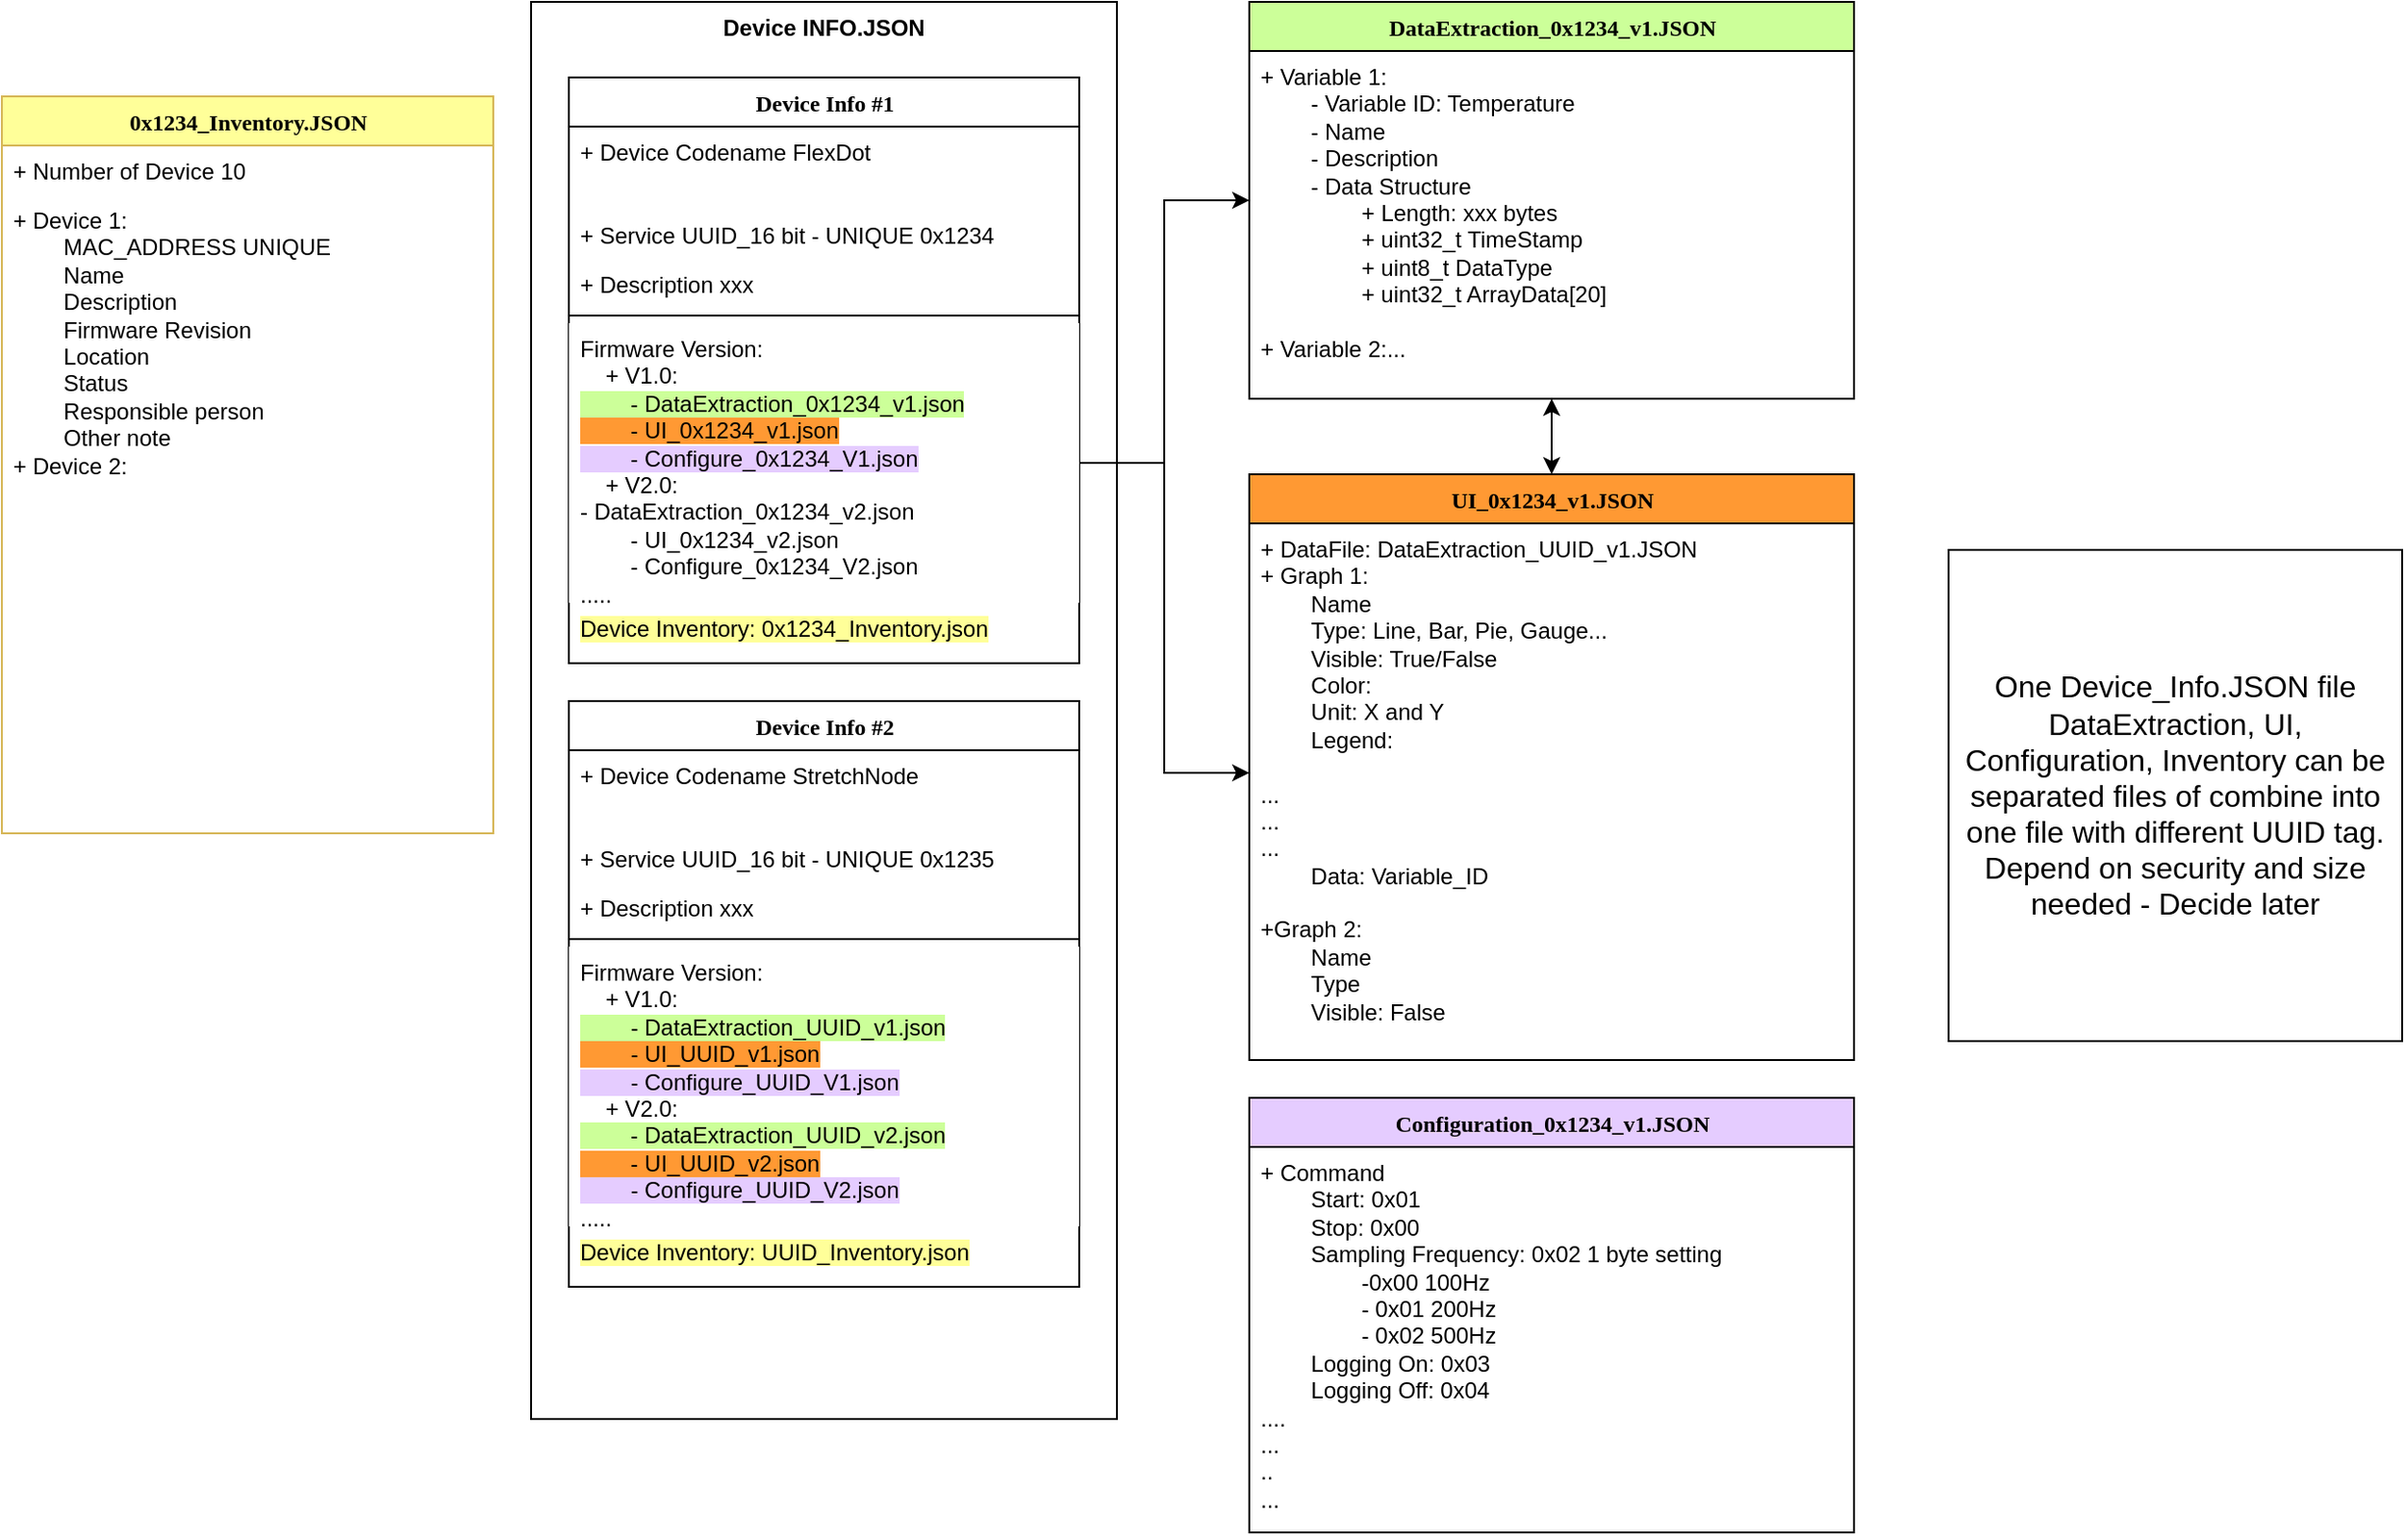 <mxfile version="22.0.6" type="github">
  <diagram name="Page-1" id="9f46799a-70d6-7492-0946-bef42562c5a5">
    <mxGraphModel dx="2534" dy="884" grid="1" gridSize="10" guides="1" tooltips="1" connect="1" arrows="1" fold="1" page="1" pageScale="1" pageWidth="1100" pageHeight="850" background="none" math="0" shadow="0">
      <root>
        <mxCell id="0" />
        <mxCell id="1" parent="0" />
        <mxCell id="KbEa9tPXZEODJ8__puC2-1" value="Device INFO.JSON" style="rounded=0;whiteSpace=wrap;html=1;fillColor=none;verticalAlign=top;fontStyle=1" vertex="1" parent="1">
          <mxGeometry x="20" y="20" width="310" height="750" as="geometry" />
        </mxCell>
        <mxCell id="8NWCVkhZBtBibmG_ez0Z-12" style="edgeStyle=orthogonalEdgeStyle;rounded=0;orthogonalLoop=1;jettySize=auto;html=1;exitX=0.5;exitY=1;exitDx=0;exitDy=0;" parent="1" source="78961159f06e98e8-17" edge="1">
          <mxGeometry relative="1" as="geometry">
            <mxPoint x="175" y="340" as="targetPoint" />
          </mxGeometry>
        </mxCell>
        <mxCell id="78961159f06e98e8-17" value="Device Info #1" style="swimlane;html=1;fontStyle=1;align=center;verticalAlign=top;childLayout=stackLayout;horizontal=1;startSize=26;horizontalStack=0;resizeParent=1;resizeLast=0;collapsible=1;marginBottom=0;swimlaneFillColor=#ffffff;rounded=0;shadow=0;comic=0;labelBackgroundColor=none;strokeWidth=1;fillColor=none;fontFamily=Verdana;fontSize=12" parent="1" vertex="1">
          <mxGeometry x="40" y="60" width="270" height="310" as="geometry" />
        </mxCell>
        <mxCell id="78961159f06e98e8-21" value="+ Device Codename FlexDot&lt;br&gt;" style="text;html=1;strokeColor=none;fillColor=none;align=left;verticalAlign=top;spacingLeft=4;spacingRight=4;whiteSpace=wrap;overflow=hidden;rotatable=0;points=[[0,0.5],[1,0.5]];portConstraint=eastwest;" parent="78961159f06e98e8-17" vertex="1">
          <mxGeometry y="26" width="270" height="44" as="geometry" />
        </mxCell>
        <mxCell id="78961159f06e98e8-23" value="+ Service UUID_16 bit - UNIQUE 0x1234" style="text;html=1;strokeColor=none;fillColor=none;align=left;verticalAlign=top;spacingLeft=4;spacingRight=4;whiteSpace=wrap;overflow=hidden;rotatable=0;points=[[0,0.5],[1,0.5]];portConstraint=eastwest;" parent="78961159f06e98e8-17" vertex="1">
          <mxGeometry y="70" width="270" height="26" as="geometry" />
        </mxCell>
        <mxCell id="78961159f06e98e8-25" value="+ Description xxx" style="text;html=1;strokeColor=none;fillColor=none;align=left;verticalAlign=top;spacingLeft=4;spacingRight=4;whiteSpace=wrap;overflow=hidden;rotatable=0;points=[[0,0.5],[1,0.5]];portConstraint=eastwest;" parent="78961159f06e98e8-17" vertex="1">
          <mxGeometry y="96" width="270" height="26" as="geometry" />
        </mxCell>
        <mxCell id="78961159f06e98e8-19" value="" style="line;html=1;strokeWidth=1;fillColor=none;align=left;verticalAlign=middle;spacingTop=-1;spacingLeft=3;spacingRight=3;rotatable=0;labelPosition=right;points=[];portConstraint=eastwest;" parent="78961159f06e98e8-17" vertex="1">
          <mxGeometry y="122" width="270" height="8" as="geometry" />
        </mxCell>
        <mxCell id="78961159f06e98e8-20" value="&lt;div&gt;Firmware Version:&lt;/div&gt;&lt;div&gt;&amp;nbsp; &amp;nbsp; + V1.0:&lt;/div&gt;&lt;div&gt;&lt;span style=&quot;background-color: rgb(204, 255, 153);&quot;&gt;&amp;nbsp; &amp;nbsp; &amp;nbsp; &amp;nbsp; - DataExtraction_0x1234_v1.json&lt;/span&gt;&lt;/div&gt;&lt;div&gt;&lt;span style=&quot;background-color: rgb(255, 153, 51);&quot;&gt;&amp;nbsp; &amp;nbsp; &amp;nbsp; &amp;nbsp; - UI_0x1234_v1.json&lt;/span&gt;&lt;/div&gt;&lt;div&gt;&lt;span style=&quot;background-color: rgb(229, 204, 255);&quot;&gt;&amp;nbsp; &amp;nbsp; &amp;nbsp; &amp;nbsp; - Configure_0x1234_V1.json&lt;/span&gt;&lt;/div&gt;&lt;div&gt;&amp;nbsp; &amp;nbsp; + V2.0:&amp;nbsp;&lt;/div&gt;&lt;div&gt;- DataExtraction_0x1234_v2.json&lt;span style=&quot;&quot;&gt;&lt;/span&gt;&lt;/div&gt;&lt;div&gt;&amp;nbsp; &amp;nbsp; &amp;nbsp; &amp;nbsp; - UI_0x1234_v2.json&lt;/div&gt;&lt;div&gt;&amp;nbsp; &amp;nbsp; &amp;nbsp; &amp;nbsp; - Configure_0x1234_V2.json&lt;/div&gt;&lt;div&gt;.....&lt;/div&gt;" style="text;html=1;strokeColor=none;fillColor=default;align=left;verticalAlign=top;spacingLeft=4;spacingRight=4;whiteSpace=wrap;overflow=hidden;rotatable=0;points=[[0,0.5],[1,0.5]];portConstraint=eastwest;" parent="78961159f06e98e8-17" vertex="1">
          <mxGeometry y="130" width="270" height="148" as="geometry" />
        </mxCell>
        <mxCell id="8NWCVkhZBtBibmG_ez0Z-2" value="&lt;span style=&quot;background-color: rgb(255, 255, 153);&quot;&gt;Device Inventory: 0x1234_Inventory.json&lt;/span&gt;" style="text;html=1;strokeColor=none;fillColor=none;align=left;verticalAlign=top;spacingLeft=4;spacingRight=4;whiteSpace=wrap;overflow=hidden;rotatable=0;points=[[0,0.5],[1,0.5]];portConstraint=eastwest;" parent="78961159f06e98e8-17" vertex="1">
          <mxGeometry y="278" width="270" height="32" as="geometry" />
        </mxCell>
        <mxCell id="8NWCVkhZBtBibmG_ez0Z-10" style="edgeStyle=orthogonalEdgeStyle;rounded=0;orthogonalLoop=1;jettySize=auto;html=1;entryX=0.5;entryY=0;entryDx=0;entryDy=0;startArrow=classic;startFill=1;" parent="1" source="78961159f06e98e8-30" target="8NWCVkhZBtBibmG_ez0Z-4" edge="1">
          <mxGeometry relative="1" as="geometry" />
        </mxCell>
        <mxCell id="78961159f06e98e8-30" value="DataExtraction_0x1234_v1.JSON" style="swimlane;html=1;fontStyle=1;align=center;verticalAlign=top;childLayout=stackLayout;horizontal=1;startSize=26;horizontalStack=0;resizeParent=1;resizeLast=0;collapsible=1;marginBottom=0;swimlaneFillColor=#ffffff;rounded=0;shadow=0;comic=0;labelBackgroundColor=none;strokeWidth=1;fillColor=#CCFF99;fontFamily=Verdana;fontSize=12" parent="1" vertex="1">
          <mxGeometry x="400" y="20" width="320" height="210" as="geometry" />
        </mxCell>
        <mxCell id="78961159f06e98e8-31" value="+ Variable 1:&amp;nbsp;&lt;br&gt;&lt;span style=&quot;white-space: pre;&quot;&gt;&#x9;&lt;/span&gt;- Variable ID: Temperature&lt;br&gt;&lt;span style=&quot;white-space: pre;&quot;&gt;&#x9;&lt;/span&gt;- Name&lt;br&gt;&lt;span style=&quot;white-space: pre;&quot;&gt;&#x9;&lt;/span&gt;- Description&lt;br&gt;&lt;span style=&quot;white-space: pre;&quot;&gt;&#x9;&lt;/span&gt;- Data Structure&lt;br&gt;&lt;span style=&quot;white-space: pre;&quot;&gt;&#x9;&lt;span style=&quot;white-space: pre;&quot;&gt;&#x9;&lt;/span&gt;+&lt;/span&gt;&amp;nbsp;Length: xxx bytes&lt;br&gt;&lt;span style=&quot;white-space: pre;&quot;&gt;&#x9;&lt;/span&gt;&lt;span style=&quot;white-space: pre;&quot;&gt;&#x9;&lt;/span&gt;+ uint32_t TimeStamp&lt;br&gt;&lt;span style=&quot;white-space: pre;&quot;&gt;&#x9;&lt;/span&gt;&lt;span style=&quot;white-space: pre;&quot;&gt;&#x9;&lt;/span&gt;+ uint8_t DataType&lt;br&gt;&lt;span style=&quot;white-space: pre;&quot;&gt;&#x9;&lt;/span&gt;&lt;span style=&quot;white-space: pre;&quot;&gt;&#x9;&lt;/span&gt;+ uint32_t ArrayData[20]&lt;br&gt;&lt;br&gt;+ Variable 2:..." style="text;html=1;strokeColor=none;fillColor=none;align=left;verticalAlign=top;spacingLeft=4;spacingRight=4;whiteSpace=wrap;overflow=hidden;rotatable=0;points=[[0,0.5],[1,0.5]];portConstraint=eastwest;" parent="78961159f06e98e8-30" vertex="1">
          <mxGeometry y="26" width="320" height="184" as="geometry" />
        </mxCell>
        <mxCell id="78961159f06e98e8-56" value="0x1234_Inventory.JSON" style="swimlane;html=1;fontStyle=1;align=center;verticalAlign=top;childLayout=stackLayout;horizontal=1;startSize=26;horizontalStack=0;resizeParent=1;resizeLast=0;collapsible=1;marginBottom=0;swimlaneFillColor=#ffffff;rounded=0;shadow=0;comic=0;labelBackgroundColor=none;strokeWidth=1;fillColor=#FFFF99;fontFamily=Verdana;fontSize=12;strokeColor=#d6b656;" parent="1" vertex="1">
          <mxGeometry x="-260" y="70" width="260" height="390" as="geometry" />
        </mxCell>
        <mxCell id="78961159f06e98e8-57" value="+ Number of Device 10" style="text;html=1;strokeColor=none;fillColor=none;align=left;verticalAlign=top;spacingLeft=4;spacingRight=4;whiteSpace=wrap;overflow=hidden;rotatable=0;points=[[0,0.5],[1,0.5]];portConstraint=eastwest;" parent="78961159f06e98e8-56" vertex="1">
          <mxGeometry y="26" width="260" height="26" as="geometry" />
        </mxCell>
        <mxCell id="78961159f06e98e8-58" value="+ Device 1:&lt;br&gt;&lt;span style=&quot;white-space: pre;&quot;&gt;&#x9;&lt;/span&gt;MAC_ADDRESS UNIQUE&lt;br&gt;&lt;span style=&quot;white-space: pre;&quot;&gt;&#x9;&lt;/span&gt;Name&lt;br&gt;&lt;span style=&quot;white-space: pre;&quot;&gt;&#x9;&lt;/span&gt;Description&lt;br&gt;&lt;span style=&quot;white-space: pre;&quot;&gt;&#x9;&lt;/span&gt;Firmware Revision&lt;br&gt;&lt;span style=&quot;white-space: pre;&quot;&gt;&#x9;&lt;/span&gt;Location&lt;br&gt;&lt;span style=&quot;white-space: pre;&quot;&gt;&#x9;&lt;/span&gt;Status&lt;br&gt;&lt;span style=&quot;white-space: pre;&quot;&gt;&#x9;&lt;/span&gt;Responsible person&lt;br&gt;&lt;span style=&quot;white-space: pre;&quot;&gt;&#x9;&lt;/span&gt;Other note&lt;br&gt;+ Device 2:&lt;br&gt;...." style="text;html=1;strokeColor=none;fillColor=none;align=left;verticalAlign=top;spacingLeft=4;spacingRight=4;whiteSpace=wrap;overflow=hidden;rotatable=0;points=[[0,0.5],[1,0.5]];portConstraint=eastwest;" parent="78961159f06e98e8-56" vertex="1">
          <mxGeometry y="52" width="260" height="148" as="geometry" />
        </mxCell>
        <mxCell id="78961159f06e98e8-130" style="edgeStyle=elbowEdgeStyle;html=1;labelBackgroundColor=none;startFill=0;startSize=8;endArrow=diamondThin;endFill=0;endSize=16;fontFamily=Verdana;fontSize=12;elbow=vertical;" parent="1" edge="1">
          <mxGeometry relative="1" as="geometry">
            <mxPoint x="550" y="617" as="sourcePoint" />
            <mxPoint x="520" y="617" as="targetPoint" />
          </mxGeometry>
        </mxCell>
        <mxCell id="8NWCVkhZBtBibmG_ez0Z-3" value="" style="edgeStyle=orthogonalEdgeStyle;rounded=0;orthogonalLoop=1;jettySize=auto;html=1;entryX=0;entryY=0.5;entryDx=0;entryDy=0;" parent="1" source="78961159f06e98e8-20" target="78961159f06e98e8-30" edge="1">
          <mxGeometry relative="1" as="geometry">
            <mxPoint x="800" y="171" as="targetPoint" />
          </mxGeometry>
        </mxCell>
        <mxCell id="8NWCVkhZBtBibmG_ez0Z-4" value="UI_0x1234_v1.JSON" style="swimlane;html=1;fontStyle=1;align=center;verticalAlign=top;childLayout=stackLayout;horizontal=1;startSize=26;horizontalStack=0;resizeParent=1;resizeLast=0;collapsible=1;marginBottom=0;swimlaneFillColor=#ffffff;rounded=0;shadow=0;comic=0;labelBackgroundColor=none;strokeWidth=1;fillColor=#FF9933;fontFamily=Verdana;fontSize=12" parent="1" vertex="1">
          <mxGeometry x="400" y="270" width="320" height="310" as="geometry" />
        </mxCell>
        <mxCell id="8NWCVkhZBtBibmG_ez0Z-5" value="+ DataFile: DataExtraction_UUID_v1.JSON&lt;br&gt;+ Graph 1:&lt;br&gt;&lt;span style=&quot;white-space: pre;&quot;&gt;&#x9;&lt;/span&gt;Name&lt;br&gt;&lt;span style=&quot;white-space: pre;&quot;&gt;&#x9;&lt;/span&gt;Type: Line, Bar, Pie, Gauge...&lt;br&gt;&lt;span style=&quot;white-space: pre;&quot;&gt;&#x9;&lt;/span&gt;Visible: True/False&lt;br&gt;&lt;span style=&quot;white-space: pre;&quot;&gt;&#x9;&lt;/span&gt;Color:&lt;br&gt;&lt;span style=&quot;white-space: pre;&quot;&gt;&#x9;&lt;/span&gt;Unit: X and Y&lt;br&gt;&lt;span style=&quot;white-space: pre;&quot;&gt;&#x9;&lt;/span&gt;Legend:&lt;br&gt;&lt;br&gt;...&lt;br&gt;...&lt;br&gt;...&lt;br&gt;&lt;span style=&quot;white-space: pre;&quot;&gt;&#x9;&lt;/span&gt;Data: Variable_ID&lt;br&gt;&lt;span style=&quot;white-space: pre;&quot;&gt;&#x9;&lt;/span&gt;&lt;br&gt;+Graph 2:&lt;br&gt;&lt;span style=&quot;white-space: pre;&quot;&gt;&#x9;&lt;/span&gt;Name&lt;br&gt;&lt;span style=&quot;white-space: pre;&quot;&gt;&#x9;&lt;/span&gt;Type&lt;br&gt;&lt;span style=&quot;white-space: pre;&quot;&gt;&#x9;&lt;/span&gt;Visible: False&lt;br&gt;&lt;span style=&quot;white-space: pre;&quot;&gt;&#x9;&lt;/span&gt;Data: Variable_ID" style="text;html=1;strokeColor=none;fillColor=none;align=left;verticalAlign=top;spacingLeft=4;spacingRight=4;whiteSpace=wrap;overflow=hidden;rotatable=0;points=[[0,0.5],[1,0.5]];portConstraint=eastwest;" parent="8NWCVkhZBtBibmG_ez0Z-4" vertex="1">
          <mxGeometry y="26" width="320" height="264" as="geometry" />
        </mxCell>
        <mxCell id="8NWCVkhZBtBibmG_ez0Z-6" style="edgeStyle=orthogonalEdgeStyle;rounded=0;orthogonalLoop=1;jettySize=auto;html=1;exitX=1;exitY=0.5;exitDx=0;exitDy=0;entryX=0;entryY=0.5;entryDx=0;entryDy=0;" parent="1" source="78961159f06e98e8-20" target="8NWCVkhZBtBibmG_ez0Z-5" edge="1">
          <mxGeometry relative="1" as="geometry" />
        </mxCell>
        <mxCell id="8NWCVkhZBtBibmG_ez0Z-7" value="Configuration_0x1234_v1.JSON" style="swimlane;html=1;fontStyle=1;align=center;verticalAlign=top;childLayout=stackLayout;horizontal=1;startSize=26;horizontalStack=0;resizeParent=1;resizeLast=0;collapsible=1;marginBottom=0;swimlaneFillColor=#ffffff;rounded=0;shadow=0;comic=0;labelBackgroundColor=none;strokeWidth=1;fillColor=#E5CCFF;fontFamily=Verdana;fontSize=12" parent="1" vertex="1">
          <mxGeometry x="400" y="600" width="320" height="230" as="geometry" />
        </mxCell>
        <mxCell id="8NWCVkhZBtBibmG_ez0Z-8" value="+ Command&lt;br&gt;&lt;span style=&quot;white-space: pre;&quot;&gt;&#x9;&lt;/span&gt;Start: 0x01&lt;br&gt;&lt;span style=&quot;white-space: pre;&quot;&gt;&#x9;&lt;/span&gt;Stop: 0x00&lt;br&gt;&lt;span style=&quot;white-space: pre;&quot;&gt;&#x9;&lt;/span&gt;Sampling Frequency: 0x02 1 byte setting&lt;br&gt;&lt;span style=&quot;white-space: pre;&quot;&gt;&#x9;&lt;/span&gt;&lt;span style=&quot;white-space: pre;&quot;&gt;&#x9;&lt;/span&gt;-0x00 100Hz&lt;br&gt;&lt;span style=&quot;white-space: pre;&quot;&gt;&#x9;&lt;/span&gt;&lt;span style=&quot;white-space: pre;&quot;&gt;&#x9;&lt;/span&gt;- 0x01 200Hz&lt;br&gt;&lt;span style=&quot;white-space: pre;&quot;&gt;&#x9;&lt;/span&gt;&lt;span style=&quot;white-space: pre;&quot;&gt;&#x9;&lt;/span&gt;- 0x02 500Hz&lt;br&gt;&lt;span style=&quot;white-space: pre;&quot;&gt;&#x9;&lt;/span&gt;Logging On: 0x03&lt;br&gt;&lt;span style=&quot;white-space: pre;&quot;&gt;&#x9;&lt;/span&gt;Logging Off: 0x04&lt;br&gt;....&lt;br&gt;...&lt;br&gt;..&lt;br&gt;..." style="text;html=1;strokeColor=none;fillColor=none;align=left;verticalAlign=top;spacingLeft=4;spacingRight=4;whiteSpace=wrap;overflow=hidden;rotatable=0;points=[[0,0.5],[1,0.5]];portConstraint=eastwest;" parent="8NWCVkhZBtBibmG_ez0Z-7" vertex="1">
          <mxGeometry y="26" width="320" height="204" as="geometry" />
        </mxCell>
        <mxCell id="KbEa9tPXZEODJ8__puC2-2" value="Device Info #2" style="swimlane;html=1;fontStyle=1;align=center;verticalAlign=top;childLayout=stackLayout;horizontal=1;startSize=26;horizontalStack=0;resizeParent=1;resizeLast=0;collapsible=1;marginBottom=0;swimlaneFillColor=#ffffff;rounded=0;shadow=0;comic=0;labelBackgroundColor=none;strokeWidth=1;fillColor=none;fontFamily=Verdana;fontSize=12" vertex="1" parent="1">
          <mxGeometry x="40" y="390" width="270" height="310" as="geometry" />
        </mxCell>
        <mxCell id="KbEa9tPXZEODJ8__puC2-3" value="+ Device Codename StretchNode&lt;br&gt;" style="text;html=1;strokeColor=none;fillColor=none;align=left;verticalAlign=top;spacingLeft=4;spacingRight=4;whiteSpace=wrap;overflow=hidden;rotatable=0;points=[[0,0.5],[1,0.5]];portConstraint=eastwest;" vertex="1" parent="KbEa9tPXZEODJ8__puC2-2">
          <mxGeometry y="26" width="270" height="44" as="geometry" />
        </mxCell>
        <mxCell id="KbEa9tPXZEODJ8__puC2-4" value="+ Service UUID_16 bit - UNIQUE 0x1235" style="text;html=1;strokeColor=none;fillColor=none;align=left;verticalAlign=top;spacingLeft=4;spacingRight=4;whiteSpace=wrap;overflow=hidden;rotatable=0;points=[[0,0.5],[1,0.5]];portConstraint=eastwest;" vertex="1" parent="KbEa9tPXZEODJ8__puC2-2">
          <mxGeometry y="70" width="270" height="26" as="geometry" />
        </mxCell>
        <mxCell id="KbEa9tPXZEODJ8__puC2-5" value="+ Description xxx" style="text;html=1;strokeColor=none;fillColor=none;align=left;verticalAlign=top;spacingLeft=4;spacingRight=4;whiteSpace=wrap;overflow=hidden;rotatable=0;points=[[0,0.5],[1,0.5]];portConstraint=eastwest;" vertex="1" parent="KbEa9tPXZEODJ8__puC2-2">
          <mxGeometry y="96" width="270" height="26" as="geometry" />
        </mxCell>
        <mxCell id="KbEa9tPXZEODJ8__puC2-6" value="" style="line;html=1;strokeWidth=1;fillColor=none;align=left;verticalAlign=middle;spacingTop=-1;spacingLeft=3;spacingRight=3;rotatable=0;labelPosition=right;points=[];portConstraint=eastwest;" vertex="1" parent="KbEa9tPXZEODJ8__puC2-2">
          <mxGeometry y="122" width="270" height="8" as="geometry" />
        </mxCell>
        <mxCell id="KbEa9tPXZEODJ8__puC2-7" value="Firmware Version:&lt;br&gt;&lt;span style=&quot;&quot;&gt;&lt;span style=&quot;white-space: pre;&quot;&gt;&amp;nbsp;&amp;nbsp;&amp;nbsp;&amp;nbsp;&lt;/span&gt;&lt;/span&gt;+ V1.0: &lt;br&gt;&lt;span style=&quot;background-color: rgb(204, 255, 153);&quot;&gt;&lt;span style=&quot;&quot;&gt;&lt;span style=&quot;white-space: pre;&quot;&gt;&amp;nbsp;&amp;nbsp;&amp;nbsp;&amp;nbsp;&lt;/span&gt;&lt;/span&gt;&lt;span style=&quot;&quot;&gt;&lt;span style=&quot;white-space: pre;&quot;&gt;&amp;nbsp;&amp;nbsp;&amp;nbsp;&amp;nbsp;&lt;/span&gt;&lt;/span&gt;- DataExtraction_UUID_v1.json&lt;br&gt;&lt;/span&gt;&lt;span style=&quot;background-color: rgb(255, 153, 51);&quot;&gt;&lt;span style=&quot;&quot;&gt;&lt;span style=&quot;white-space: pre;&quot;&gt;&amp;nbsp;&amp;nbsp;&amp;nbsp;&amp;nbsp;&lt;/span&gt;&lt;/span&gt;&lt;span style=&quot;&quot;&gt;&lt;span style=&quot;white-space: pre;&quot;&gt;&amp;nbsp;&amp;nbsp;&amp;nbsp;&amp;nbsp;&lt;/span&gt;&lt;/span&gt;- UI_UUID_v1.json&lt;br&gt;&lt;/span&gt;&lt;span style=&quot;background-color: rgb(229, 204, 255);&quot;&gt;&lt;span style=&quot;white-space: pre;&quot;&gt;&amp;nbsp;&amp;nbsp;&amp;nbsp;&amp;nbsp;&lt;/span&gt;&lt;span style=&quot;white-space: pre;&quot;&gt;&amp;nbsp;&amp;nbsp;&amp;nbsp;&amp;nbsp;&lt;/span&gt;- Configure_UUID_V1.json&lt;br&gt;&lt;/span&gt;&lt;span style=&quot;&quot;&gt;&lt;span style=&quot;white-space: pre;&quot;&gt;&amp;nbsp;&amp;nbsp;&amp;nbsp;&amp;nbsp;&lt;/span&gt;&lt;/span&gt;+ V2.0:&amp;nbsp;&lt;br style=&quot;border-color: var(--border-color);&quot;&gt;&#x9;&lt;span style=&quot;background-color: rgb(204, 255, 153);&quot;&gt;&lt;span style=&quot;border-color: var(--border-color);&quot;&gt;&lt;span style=&quot;white-space: pre;&quot;&gt;&lt;span style=&quot;white-space: pre;&quot;&gt;&#x9;&lt;/span&gt;&lt;/span&gt;&lt;/span&gt;- DataExtraction_UUID_v2.json&lt;br style=&quot;border-color: var(--border-color);&quot;&gt;&lt;/span&gt;&lt;span style=&quot;background-color: rgb(255, 153, 51);&quot;&gt;&lt;span style=&quot;border-color: var(--border-color);&quot;&gt;&lt;span style=&quot;white-space: pre;&quot;&gt;&amp;nbsp;&amp;nbsp;&amp;nbsp;&amp;nbsp;&lt;/span&gt;&lt;/span&gt;&lt;span style=&quot;border-color: var(--border-color);&quot;&gt;&lt;span style=&quot;white-space: pre;&quot;&gt;&amp;nbsp;&amp;nbsp;&amp;nbsp;&amp;nbsp;-&lt;/span&gt;&lt;/span&gt;&amp;nbsp;UI_UUID_v2.json&lt;br style=&quot;border-color: var(--border-color);&quot;&gt;&lt;/span&gt;&lt;span style=&quot;background-color: rgb(229, 204, 255);&quot;&gt;&lt;span style=&quot;border-color: var(--border-color);&quot;&gt;&lt;span style=&quot;white-space: pre;&quot;&gt;&amp;nbsp;&amp;nbsp;&amp;nbsp;&amp;nbsp;&lt;/span&gt;&lt;/span&gt;&lt;span style=&quot;border-color: var(--border-color);&quot;&gt;&lt;span style=&quot;white-space: pre;&quot;&gt;&amp;nbsp;&amp;nbsp;&amp;nbsp;&amp;nbsp;&lt;/span&gt;&lt;/span&gt;- Configure_UUID_V2.json&lt;br&gt;&lt;/span&gt;....." style="text;html=1;strokeColor=none;fillColor=default;align=left;verticalAlign=top;spacingLeft=4;spacingRight=4;whiteSpace=wrap;overflow=hidden;rotatable=0;points=[[0,0.5],[1,0.5]];portConstraint=eastwest;" vertex="1" parent="KbEa9tPXZEODJ8__puC2-2">
          <mxGeometry y="130" width="270" height="148" as="geometry" />
        </mxCell>
        <mxCell id="KbEa9tPXZEODJ8__puC2-8" value="&lt;span style=&quot;background-color: rgb(255, 255, 153);&quot;&gt;Device Inventory: UUID_Inventory.json&lt;/span&gt;" style="text;html=1;strokeColor=none;fillColor=none;align=left;verticalAlign=top;spacingLeft=4;spacingRight=4;whiteSpace=wrap;overflow=hidden;rotatable=0;points=[[0,0.5],[1,0.5]];portConstraint=eastwest;" vertex="1" parent="KbEa9tPXZEODJ8__puC2-2">
          <mxGeometry y="278" width="270" height="32" as="geometry" />
        </mxCell>
        <mxCell id="KbEa9tPXZEODJ8__puC2-9" value="One Device_Info.JSON file&lt;br style=&quot;font-size: 16px;&quot;&gt;DataExtraction, UI, Configuration, Inventory can be separated files of combine into one file with different UUID tag.&lt;br style=&quot;font-size: 16px;&quot;&gt;Depend on security and size needed - Decide later" style="rounded=0;whiteSpace=wrap;html=1;fontSize=16;" vertex="1" parent="1">
          <mxGeometry x="770" y="310" width="240" height="260" as="geometry" />
        </mxCell>
      </root>
    </mxGraphModel>
  </diagram>
</mxfile>
